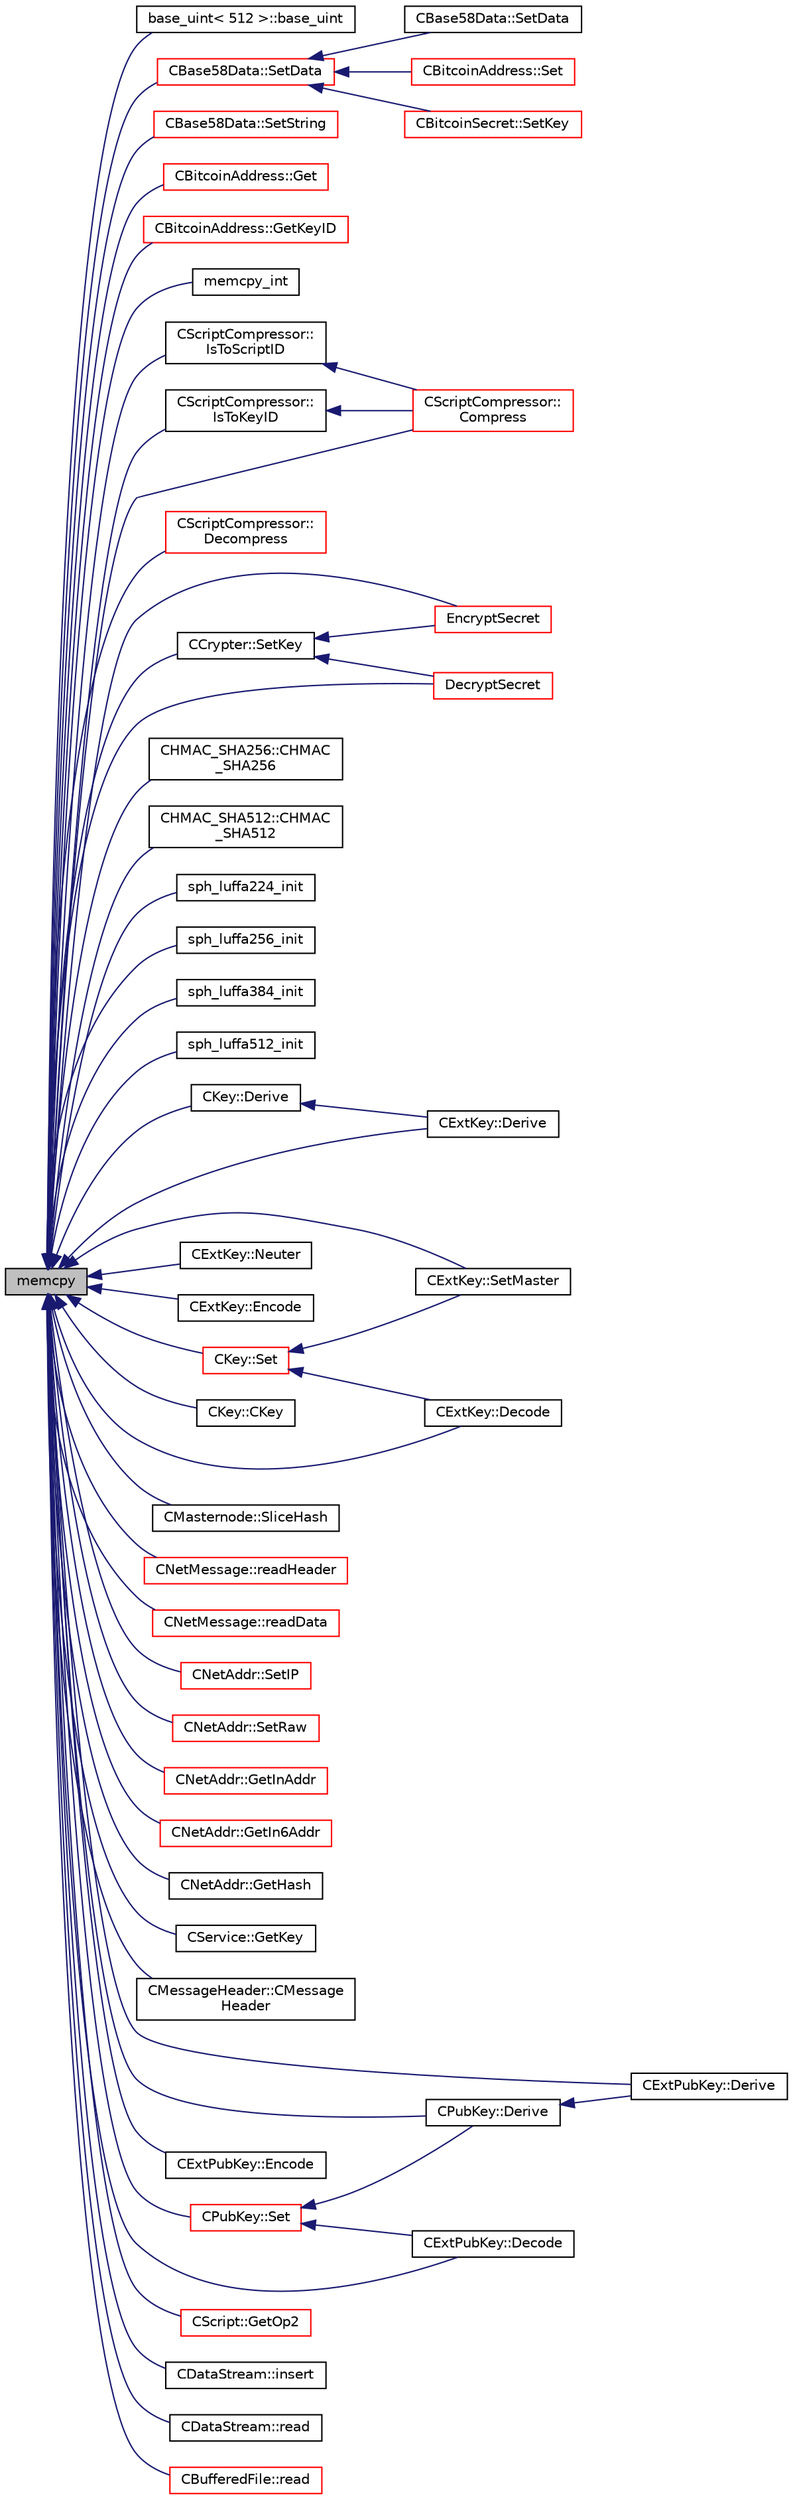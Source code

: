 digraph "memcpy"
{
  edge [fontname="Helvetica",fontsize="10",labelfontname="Helvetica",labelfontsize="10"];
  node [fontname="Helvetica",fontsize="10",shape=record];
  rankdir="LR";
  Node4 [label="memcpy",height=0.2,width=0.4,color="black", fillcolor="grey75", style="filled", fontcolor="black"];
  Node4 -> Node5 [dir="back",color="midnightblue",fontsize="10",style="solid",fontname="Helvetica"];
  Node5 [label="base_uint\< 512 \>::base_uint",height=0.2,width=0.4,color="black", fillcolor="white", style="filled",URL="$classbase__uint.html#ab6dd7d7921572078a4733e4acc22b2a9"];
  Node4 -> Node6 [dir="back",color="midnightblue",fontsize="10",style="solid",fontname="Helvetica"];
  Node6 [label="CBase58Data::SetData",height=0.2,width=0.4,color="red", fillcolor="white", style="filled",URL="$class_c_base58_data.html#afab1c06a0a4f631fd889434a2bc48c27"];
  Node6 -> Node7 [dir="back",color="midnightblue",fontsize="10",style="solid",fontname="Helvetica"];
  Node7 [label="CBase58Data::SetData",height=0.2,width=0.4,color="black", fillcolor="white", style="filled",URL="$class_c_base58_data.html#a8314b00685e590b4005be5cdfd36aeb9"];
  Node6 -> Node8 [dir="back",color="midnightblue",fontsize="10",style="solid",fontname="Helvetica"];
  Node8 [label="CBitcoinAddress::Set",height=0.2,width=0.4,color="red", fillcolor="white", style="filled",URL="$class_c_bitcoin_address.html#abe1614f9ecd143ae69256d65c5edbcab"];
  Node6 -> Node10 [dir="back",color="midnightblue",fontsize="10",style="solid",fontname="Helvetica"];
  Node10 [label="CBitcoinSecret::SetKey",height=0.2,width=0.4,color="red", fillcolor="white", style="filled",URL="$class_c_bitcoin_secret.html#a3629c0fce320664c3c07cb082939d6ec"];
  Node4 -> Node14 [dir="back",color="midnightblue",fontsize="10",style="solid",fontname="Helvetica"];
  Node14 [label="CBase58Data::SetString",height=0.2,width=0.4,color="red", fillcolor="white", style="filled",URL="$class_c_base58_data.html#a250fa3bc97d03c7d87de5485c8b49b57"];
  Node4 -> Node55 [dir="back",color="midnightblue",fontsize="10",style="solid",fontname="Helvetica"];
  Node55 [label="CBitcoinAddress::Get",height=0.2,width=0.4,color="red", fillcolor="white", style="filled",URL="$class_c_bitcoin_address.html#a1e44de10dfc84d1fd2e15150f1e22b8e"];
  Node4 -> Node81 [dir="back",color="midnightblue",fontsize="10",style="solid",fontname="Helvetica"];
  Node81 [label="CBitcoinAddress::GetKeyID",height=0.2,width=0.4,color="red", fillcolor="white", style="filled",URL="$class_c_bitcoin_address.html#af3d7c4547803b09144fc040320f687dd"];
  Node4 -> Node94 [dir="back",color="midnightblue",fontsize="10",style="solid",fontname="Helvetica"];
  Node94 [label="memcpy_int",height=0.2,width=0.4,color="black", fillcolor="white", style="filled",URL="$glibc__sanity_8cpp.html#a5f0bdd4402f85d9b30074959e99699f5"];
  Node4 -> Node95 [dir="back",color="midnightblue",fontsize="10",style="solid",fontname="Helvetica"];
  Node95 [label="CScriptCompressor::\lIsToKeyID",height=0.2,width=0.4,color="black", fillcolor="white", style="filled",URL="$class_c_script_compressor.html#a38e2dcfce62bb157b55536d73748f556",tooltip="These check for scripts for which a special case with a shorter encoding is defined. "];
  Node95 -> Node96 [dir="back",color="midnightblue",fontsize="10",style="solid",fontname="Helvetica"];
  Node96 [label="CScriptCompressor::\lCompress",height=0.2,width=0.4,color="red", fillcolor="white", style="filled",URL="$class_c_script_compressor.html#a563ba251e7720841b4d5fc30ebd736e6"];
  Node4 -> Node99 [dir="back",color="midnightblue",fontsize="10",style="solid",fontname="Helvetica"];
  Node99 [label="CScriptCompressor::\lIsToScriptID",height=0.2,width=0.4,color="black", fillcolor="white", style="filled",URL="$class_c_script_compressor.html#a7a995d1064299a58d4f2e9f0ac205d07"];
  Node99 -> Node96 [dir="back",color="midnightblue",fontsize="10",style="solid",fontname="Helvetica"];
  Node4 -> Node96 [dir="back",color="midnightblue",fontsize="10",style="solid",fontname="Helvetica"];
  Node4 -> Node100 [dir="back",color="midnightblue",fontsize="10",style="solid",fontname="Helvetica"];
  Node100 [label="CScriptCompressor::\lDecompress",height=0.2,width=0.4,color="red", fillcolor="white", style="filled",URL="$class_c_script_compressor.html#a1feb663ddab3a45218c7cb02f2a25717"];
  Node4 -> Node102 [dir="back",color="midnightblue",fontsize="10",style="solid",fontname="Helvetica"];
  Node102 [label="CCrypter::SetKey",height=0.2,width=0.4,color="black", fillcolor="white", style="filled",URL="$class_c_crypter.html#a0d948dd4796e2420e1dd9c1ddbf7974e"];
  Node102 -> Node103 [dir="back",color="midnightblue",fontsize="10",style="solid",fontname="Helvetica"];
  Node103 [label="EncryptSecret",height=0.2,width=0.4,color="red", fillcolor="white", style="filled",URL="$crypter_8h.html#a4fa4e3134d2b6e4913b9ce6369820697"];
  Node102 -> Node110 [dir="back",color="midnightblue",fontsize="10",style="solid",fontname="Helvetica"];
  Node110 [label="DecryptSecret",height=0.2,width=0.4,color="red", fillcolor="white", style="filled",URL="$crypter_8h.html#aded00aa7498a7485a00e77a20856b3e4"];
  Node4 -> Node103 [dir="back",color="midnightblue",fontsize="10",style="solid",fontname="Helvetica"];
  Node4 -> Node110 [dir="back",color="midnightblue",fontsize="10",style="solid",fontname="Helvetica"];
  Node4 -> Node141 [dir="back",color="midnightblue",fontsize="10",style="solid",fontname="Helvetica"];
  Node141 [label="CHMAC_SHA256::CHMAC\l_SHA256",height=0.2,width=0.4,color="black", fillcolor="white", style="filled",URL="$class_c_h_m_a_c___s_h_a256.html#a63236821773ad9edb3fba4623eef39b2"];
  Node4 -> Node142 [dir="back",color="midnightblue",fontsize="10",style="solid",fontname="Helvetica"];
  Node142 [label="CHMAC_SHA512::CHMAC\l_SHA512",height=0.2,width=0.4,color="black", fillcolor="white", style="filled",URL="$class_c_h_m_a_c___s_h_a512.html#a03e1288c20422f66b7e732aafda804e5"];
  Node4 -> Node143 [dir="back",color="midnightblue",fontsize="10",style="solid",fontname="Helvetica"];
  Node143 [label="sph_luffa224_init",height=0.2,width=0.4,color="black", fillcolor="white", style="filled",URL="$sph__luffa_8h.html#a3235f0327ff51cc834c0ed5f6f5cd19d",tooltip="Initialize a Luffa-224 context. "];
  Node4 -> Node144 [dir="back",color="midnightblue",fontsize="10",style="solid",fontname="Helvetica"];
  Node144 [label="sph_luffa256_init",height=0.2,width=0.4,color="black", fillcolor="white", style="filled",URL="$sph__luffa_8h.html#af9bc05d8d0c3a9364c0e168d28de22fd",tooltip="Initialize a Luffa-256 context. "];
  Node4 -> Node145 [dir="back",color="midnightblue",fontsize="10",style="solid",fontname="Helvetica"];
  Node145 [label="sph_luffa384_init",height=0.2,width=0.4,color="black", fillcolor="white", style="filled",URL="$sph__luffa_8h.html#a6563ee439881497552f2f5e2f32097e0",tooltip="Initialize a Luffa-384 context. "];
  Node4 -> Node146 [dir="back",color="midnightblue",fontsize="10",style="solid",fontname="Helvetica"];
  Node146 [label="sph_luffa512_init",height=0.2,width=0.4,color="black", fillcolor="white", style="filled",URL="$sph__luffa_8h.html#ac3dafb6e61b453015ce1d8aeedad99bc",tooltip="Initialize a Luffa-512 context. "];
  Node4 -> Node147 [dir="back",color="midnightblue",fontsize="10",style="solid",fontname="Helvetica"];
  Node147 [label="CKey::Derive",height=0.2,width=0.4,color="black", fillcolor="white", style="filled",URL="$class_c_key.html#a5166e6f49c17c3ad47ac0fa89305307b",tooltip="Derive BIP32 child key. "];
  Node147 -> Node148 [dir="back",color="midnightblue",fontsize="10",style="solid",fontname="Helvetica"];
  Node148 [label="CExtKey::Derive",height=0.2,width=0.4,color="black", fillcolor="white", style="filled",URL="$struct_c_ext_key.html#a589df63664c6d12bfe071b747a245b1d"];
  Node4 -> Node148 [dir="back",color="midnightblue",fontsize="10",style="solid",fontname="Helvetica"];
  Node4 -> Node149 [dir="back",color="midnightblue",fontsize="10",style="solid",fontname="Helvetica"];
  Node149 [label="CExtKey::SetMaster",height=0.2,width=0.4,color="black", fillcolor="white", style="filled",URL="$struct_c_ext_key.html#a8cd6ecafdd649082601d7eebbec79688"];
  Node4 -> Node150 [dir="back",color="midnightblue",fontsize="10",style="solid",fontname="Helvetica"];
  Node150 [label="CExtKey::Neuter",height=0.2,width=0.4,color="black", fillcolor="white", style="filled",URL="$struct_c_ext_key.html#a4ea6bbc6c9bda4f8d77cade114155569"];
  Node4 -> Node151 [dir="back",color="midnightblue",fontsize="10",style="solid",fontname="Helvetica"];
  Node151 [label="CExtKey::Encode",height=0.2,width=0.4,color="black", fillcolor="white", style="filled",URL="$struct_c_ext_key.html#a4f68dfccef42685d954d3fb22fd6c67c"];
  Node4 -> Node152 [dir="back",color="midnightblue",fontsize="10",style="solid",fontname="Helvetica"];
  Node152 [label="CExtKey::Decode",height=0.2,width=0.4,color="black", fillcolor="white", style="filled",URL="$struct_c_ext_key.html#a9720e119745472336b6729e19f0819dd"];
  Node4 -> Node153 [dir="back",color="midnightblue",fontsize="10",style="solid",fontname="Helvetica"];
  Node153 [label="CKey::CKey",height=0.2,width=0.4,color="black", fillcolor="white", style="filled",URL="$class_c_key.html#afcea34cefd25675f4cf9b03eaa4bb7d9",tooltip="Copy constructor. This is necessary because of memlocking. "];
  Node4 -> Node154 [dir="back",color="midnightblue",fontsize="10",style="solid",fontname="Helvetica"];
  Node154 [label="CKey::Set",height=0.2,width=0.4,color="red", fillcolor="white", style="filled",URL="$class_c_key.html#aaa13d5f08456bba094210c5eeabf64c8",tooltip="Initialize using begin and end iterators to byte data. "];
  Node154 -> Node149 [dir="back",color="midnightblue",fontsize="10",style="solid",fontname="Helvetica"];
  Node154 -> Node152 [dir="back",color="midnightblue",fontsize="10",style="solid",fontname="Helvetica"];
  Node4 -> Node158 [dir="back",color="midnightblue",fontsize="10",style="solid",fontname="Helvetica"];
  Node158 [label="CMasternode::SliceHash",height=0.2,width=0.4,color="black", fillcolor="white", style="filled",URL="$class_c_masternode.html#a2bdfe71525650c59ca2a94f5e91aca0c"];
  Node4 -> Node159 [dir="back",color="midnightblue",fontsize="10",style="solid",fontname="Helvetica"];
  Node159 [label="CNetMessage::readHeader",height=0.2,width=0.4,color="red", fillcolor="white", style="filled",URL="$class_c_net_message.html#a3e58f5f29b23d1377f8fd15fc75c78ac"];
  Node4 -> Node161 [dir="back",color="midnightblue",fontsize="10",style="solid",fontname="Helvetica"];
  Node161 [label="CNetMessage::readData",height=0.2,width=0.4,color="red", fillcolor="white", style="filled",URL="$class_c_net_message.html#adbc1669a56462daea5f37e5e99117f8c"];
  Node4 -> Node162 [dir="back",color="midnightblue",fontsize="10",style="solid",fontname="Helvetica"];
  Node162 [label="CNetAddr::SetIP",height=0.2,width=0.4,color="red", fillcolor="white", style="filled",URL="$class_c_net_addr.html#a1c6087345e5ca07a151451cd6deb974f"];
  Node4 -> Node164 [dir="back",color="midnightblue",fontsize="10",style="solid",fontname="Helvetica"];
  Node164 [label="CNetAddr::SetRaw",height=0.2,width=0.4,color="red", fillcolor="white", style="filled",URL="$class_c_net_addr.html#a1f0b23aca4ca78c11735d13f3583b7ad",tooltip="Set raw IPv4 or IPv6 address (in network byte order) "];
  Node4 -> Node167 [dir="back",color="midnightblue",fontsize="10",style="solid",fontname="Helvetica"];
  Node167 [label="CNetAddr::GetInAddr",height=0.2,width=0.4,color="red", fillcolor="white", style="filled",URL="$class_c_net_addr.html#a4f73432c55d4acb6b9e4c54833eefea6"];
  Node4 -> Node209 [dir="back",color="midnightblue",fontsize="10",style="solid",fontname="Helvetica"];
  Node209 [label="CNetAddr::GetIn6Addr",height=0.2,width=0.4,color="red", fillcolor="white", style="filled",URL="$class_c_net_addr.html#a3616012f94b27148e5b8e27d943d4884"];
  Node4 -> Node210 [dir="back",color="midnightblue",fontsize="10",style="solid",fontname="Helvetica"];
  Node210 [label="CNetAddr::GetHash",height=0.2,width=0.4,color="black", fillcolor="white", style="filled",URL="$class_c_net_addr.html#a8fae7d32e83e9fbb9ce0216f896133c9"];
  Node4 -> Node211 [dir="back",color="midnightblue",fontsize="10",style="solid",fontname="Helvetica"];
  Node211 [label="CService::GetKey",height=0.2,width=0.4,color="black", fillcolor="white", style="filled",URL="$class_c_service.html#af21ea7db4318330b337c8bfdcc55aff0"];
  Node4 -> Node212 [dir="back",color="midnightblue",fontsize="10",style="solid",fontname="Helvetica"];
  Node212 [label="CMessageHeader::CMessage\lHeader",height=0.2,width=0.4,color="black", fillcolor="white", style="filled",URL="$class_c_message_header.html#a188435dbfe51172b368873e8e7f688b0"];
  Node4 -> Node213 [dir="back",color="midnightblue",fontsize="10",style="solid",fontname="Helvetica"];
  Node213 [label="CPubKey::Derive",height=0.2,width=0.4,color="black", fillcolor="white", style="filled",URL="$class_c_pub_key.html#a6e70269c1be731ace2fce8bfba9a0c36",tooltip="Derive BIP32 child pubkey. "];
  Node213 -> Node214 [dir="back",color="midnightblue",fontsize="10",style="solid",fontname="Helvetica"];
  Node214 [label="CExtPubKey::Derive",height=0.2,width=0.4,color="black", fillcolor="white", style="filled",URL="$struct_c_ext_pub_key.html#a2dae8fcc00b9617589dd0b1444f95ec8"];
  Node4 -> Node215 [dir="back",color="midnightblue",fontsize="10",style="solid",fontname="Helvetica"];
  Node215 [label="CExtPubKey::Encode",height=0.2,width=0.4,color="black", fillcolor="white", style="filled",URL="$struct_c_ext_pub_key.html#a3a2ca2ede05e4b709e0a9a1bcee4de1e"];
  Node4 -> Node216 [dir="back",color="midnightblue",fontsize="10",style="solid",fontname="Helvetica"];
  Node216 [label="CExtPubKey::Decode",height=0.2,width=0.4,color="black", fillcolor="white", style="filled",URL="$struct_c_ext_pub_key.html#aa3ca44410ecfa765962d3b97aef61ab5"];
  Node4 -> Node214 [dir="back",color="midnightblue",fontsize="10",style="solid",fontname="Helvetica"];
  Node4 -> Node217 [dir="back",color="midnightblue",fontsize="10",style="solid",fontname="Helvetica"];
  Node217 [label="CPubKey::Set",height=0.2,width=0.4,color="red", fillcolor="white", style="filled",URL="$class_c_pub_key.html#af59bc1d3be119c1f8b49d3c1e2c0797b",tooltip="Initialize a public key using begin/end iterators to byte data. "];
  Node217 -> Node213 [dir="back",color="midnightblue",fontsize="10",style="solid",fontname="Helvetica"];
  Node217 -> Node216 [dir="back",color="midnightblue",fontsize="10",style="solid",fontname="Helvetica"];
  Node4 -> Node227 [dir="back",color="midnightblue",fontsize="10",style="solid",fontname="Helvetica"];
  Node227 [label="CScript::GetOp2",height=0.2,width=0.4,color="red", fillcolor="white", style="filled",URL="$class_c_script.html#aac2dbe75742054049b0c6de0e9473ef0"];
  Node4 -> Node322 [dir="back",color="midnightblue",fontsize="10",style="solid",fontname="Helvetica"];
  Node322 [label="CDataStream::insert",height=0.2,width=0.4,color="black", fillcolor="white", style="filled",URL="$class_c_data_stream.html#aa15a60d7ee6d987de444426f2825f284"];
  Node4 -> Node323 [dir="back",color="midnightblue",fontsize="10",style="solid",fontname="Helvetica"];
  Node323 [label="CDataStream::read",height=0.2,width=0.4,color="black", fillcolor="white", style="filled",URL="$class_c_data_stream.html#af3743932a68e3ee3f1dbd357993a51ae"];
  Node4 -> Node324 [dir="back",color="midnightblue",fontsize="10",style="solid",fontname="Helvetica"];
  Node324 [label="CBufferedFile::read",height=0.2,width=0.4,color="red", fillcolor="white", style="filled",URL="$class_c_buffered_file.html#a20c6d2a4dbc69a8e5c7ba766d04b3d85"];
}
